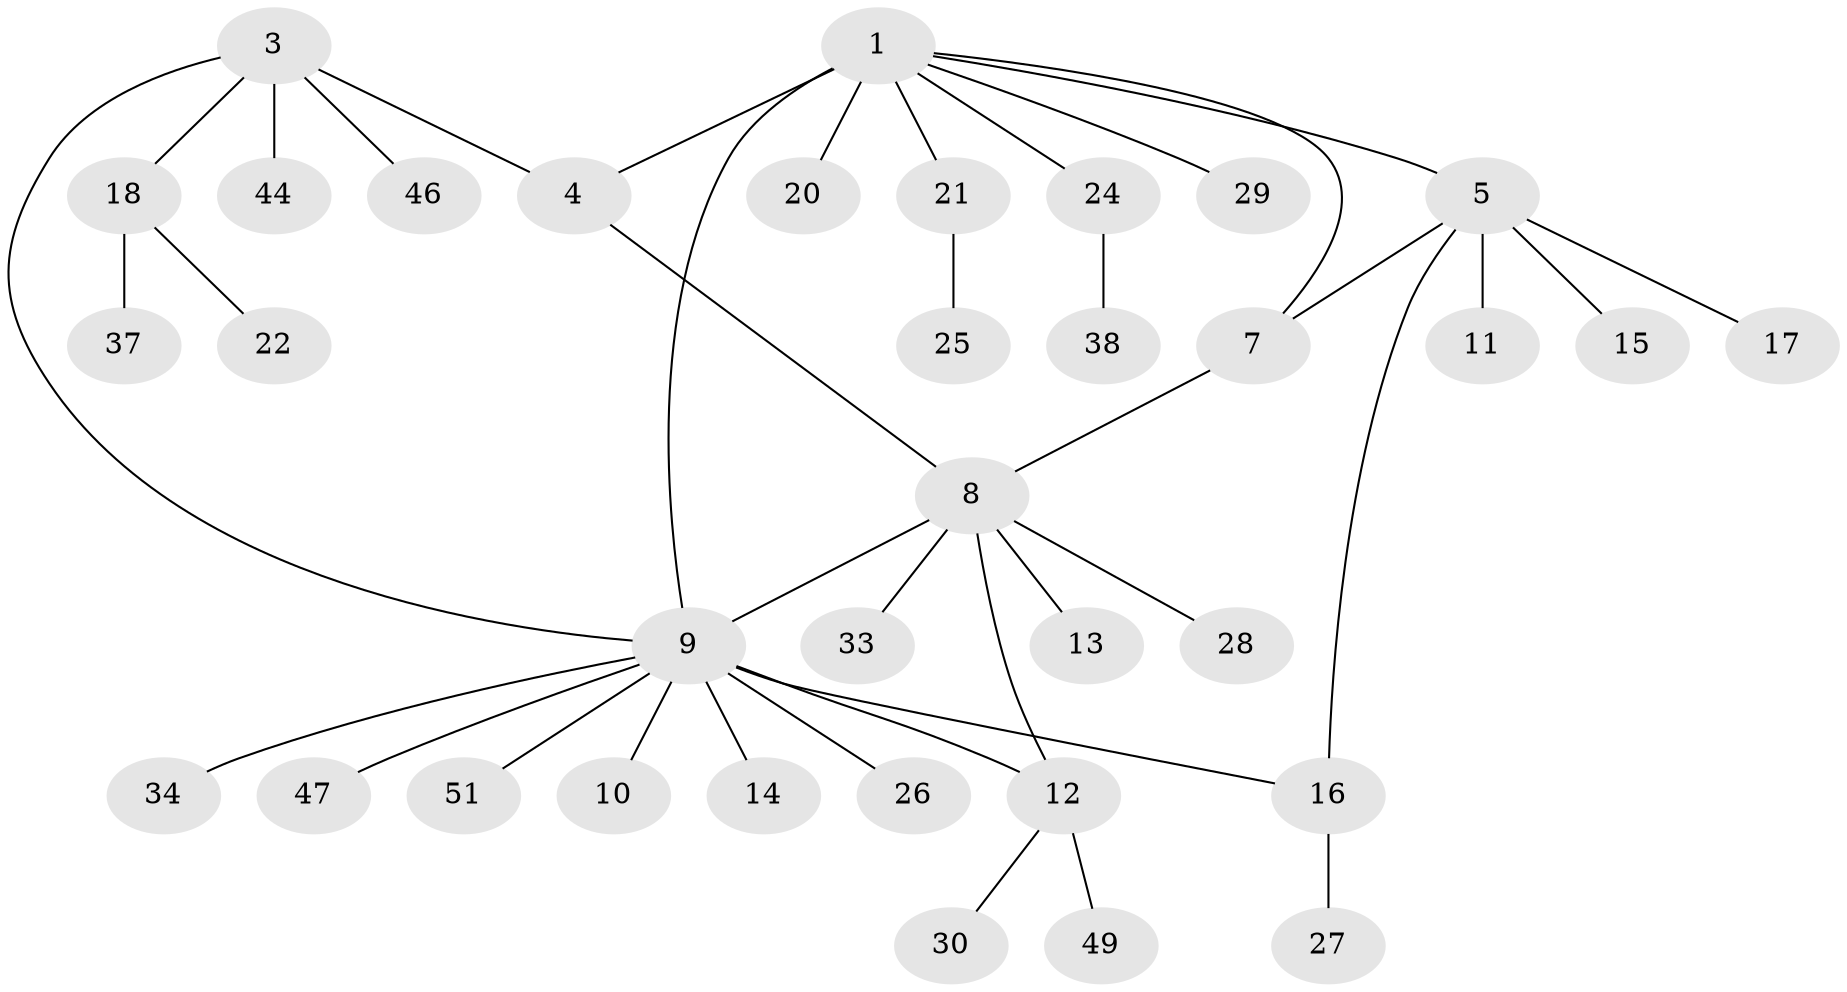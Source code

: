 // original degree distribution, {4: 0.058823529411764705, 5: 0.11764705882352941, 6: 0.0196078431372549, 3: 0.058823529411764705, 7: 0.0196078431372549, 12: 0.0196078431372549, 1: 0.6274509803921569, 2: 0.0784313725490196}
// Generated by graph-tools (version 1.1) at 2025/19/03/04/25 18:19:37]
// undirected, 35 vertices, 40 edges
graph export_dot {
graph [start="1"]
  node [color=gray90,style=filled];
  1 [super="+2"];
  3;
  4 [super="+40"];
  5;
  7;
  8;
  9;
  10;
  11;
  12;
  13 [super="+32"];
  14;
  15;
  16 [super="+23+50+42"];
  17 [super="+43+35"];
  18 [super="+19"];
  20;
  21 [super="+31"];
  22;
  24;
  25;
  26 [super="+48+39+41+45"];
  27;
  28 [super="+36"];
  29;
  30;
  33;
  34;
  37;
  38;
  44;
  46;
  47;
  49;
  51;
  1 -- 7;
  1 -- 21;
  1 -- 24;
  1 -- 4 [weight=2];
  1 -- 5;
  1 -- 20;
  1 -- 9 [weight=2];
  1 -- 29;
  3 -- 4;
  3 -- 9;
  3 -- 18;
  3 -- 44;
  3 -- 46;
  4 -- 8;
  5 -- 7;
  5 -- 11;
  5 -- 15;
  5 -- 16;
  5 -- 17;
  7 -- 8;
  8 -- 9;
  8 -- 12;
  8 -- 13;
  8 -- 28;
  8 -- 33;
  9 -- 10;
  9 -- 12;
  9 -- 14;
  9 -- 26;
  9 -- 34;
  9 -- 47;
  9 -- 51;
  9 -- 16;
  12 -- 30;
  12 -- 49;
  16 -- 27;
  18 -- 22;
  18 -- 37;
  21 -- 25;
  24 -- 38;
}
